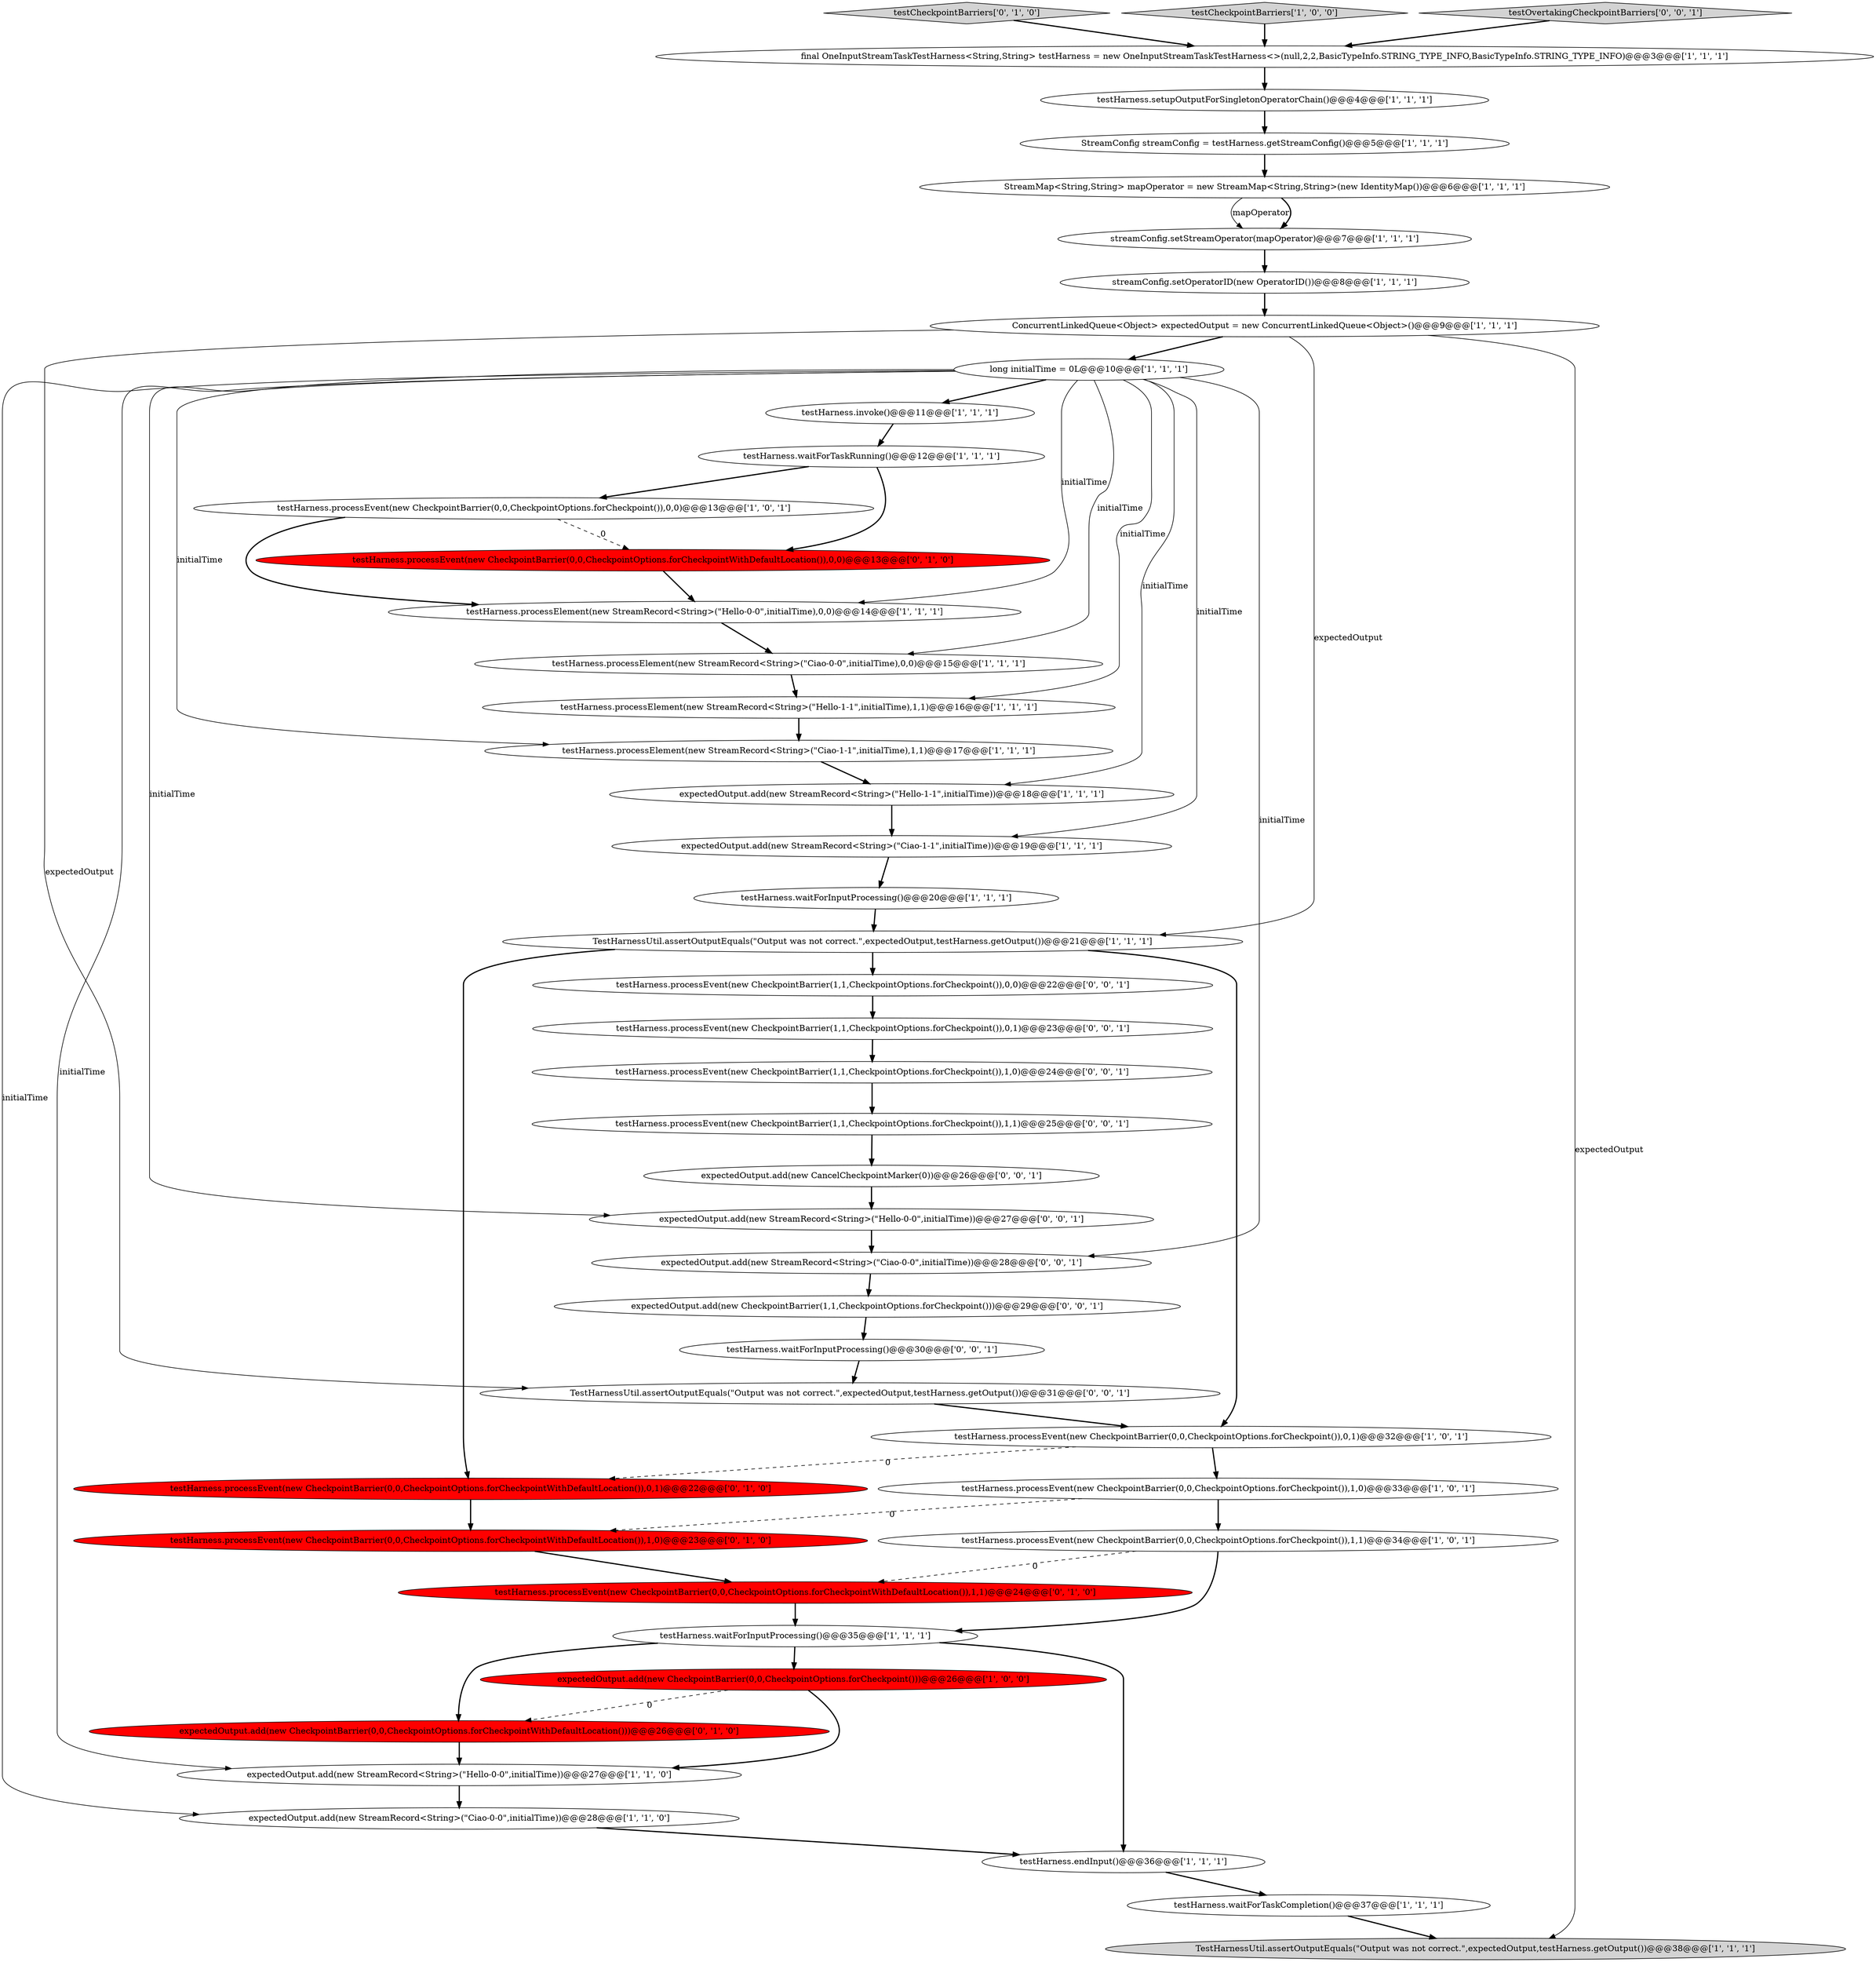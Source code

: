 digraph {
11 [style = filled, label = "testHarness.waitForTaskCompletion()@@@37@@@['1', '1', '1']", fillcolor = white, shape = ellipse image = "AAA0AAABBB1BBB"];
29 [style = filled, label = "testHarness.processElement(new StreamRecord<String>(\"Ciao-1-1\",initialTime),1,1)@@@17@@@['1', '1', '1']", fillcolor = white, shape = ellipse image = "AAA0AAABBB1BBB"];
37 [style = filled, label = "expectedOutput.add(new StreamRecord<String>(\"Ciao-0-0\",initialTime))@@@28@@@['0', '0', '1']", fillcolor = white, shape = ellipse image = "AAA0AAABBB3BBB"];
24 [style = filled, label = "testHarness.processElement(new StreamRecord<String>(\"Hello-0-0\",initialTime),0,0)@@@14@@@['1', '1', '1']", fillcolor = white, shape = ellipse image = "AAA0AAABBB1BBB"];
18 [style = filled, label = "testHarness.processEvent(new CheckpointBarrier(0,0,CheckpointOptions.forCheckpoint()),0,0)@@@13@@@['1', '0', '1']", fillcolor = white, shape = ellipse image = "AAA0AAABBB1BBB"];
33 [style = filled, label = "testCheckpointBarriers['0', '1', '0']", fillcolor = lightgray, shape = diamond image = "AAA0AAABBB2BBB"];
14 [style = filled, label = "testHarness.processEvent(new CheckpointBarrier(0,0,CheckpointOptions.forCheckpoint()),1,0)@@@33@@@['1', '0', '1']", fillcolor = white, shape = ellipse image = "AAA0AAABBB1BBB"];
27 [style = filled, label = "ConcurrentLinkedQueue<Object> expectedOutput = new ConcurrentLinkedQueue<Object>()@@@9@@@['1', '1', '1']", fillcolor = white, shape = ellipse image = "AAA0AAABBB1BBB"];
40 [style = filled, label = "expectedOutput.add(new CheckpointBarrier(1,1,CheckpointOptions.forCheckpoint()))@@@29@@@['0', '0', '1']", fillcolor = white, shape = ellipse image = "AAA0AAABBB3BBB"];
0 [style = filled, label = "testHarness.setupOutputForSingletonOperatorChain()@@@4@@@['1', '1', '1']", fillcolor = white, shape = ellipse image = "AAA0AAABBB1BBB"];
41 [style = filled, label = "testHarness.waitForInputProcessing()@@@30@@@['0', '0', '1']", fillcolor = white, shape = ellipse image = "AAA0AAABBB3BBB"];
44 [style = filled, label = "expectedOutput.add(new CancelCheckpointMarker(0))@@@26@@@['0', '0', '1']", fillcolor = white, shape = ellipse image = "AAA0AAABBB3BBB"];
26 [style = filled, label = "StreamMap<String,String> mapOperator = new StreamMap<String,String>(new IdentityMap())@@@6@@@['1', '1', '1']", fillcolor = white, shape = ellipse image = "AAA0AAABBB1BBB"];
34 [style = filled, label = "testHarness.processEvent(new CheckpointBarrier(0,0,CheckpointOptions.forCheckpointWithDefaultLocation()),1,0)@@@23@@@['0', '1', '0']", fillcolor = red, shape = ellipse image = "AAA1AAABBB2BBB"];
19 [style = filled, label = "expectedOutput.add(new CheckpointBarrier(0,0,CheckpointOptions.forCheckpoint()))@@@26@@@['1', '0', '0']", fillcolor = red, shape = ellipse image = "AAA1AAABBB1BBB"];
30 [style = filled, label = "expectedOutput.add(new CheckpointBarrier(0,0,CheckpointOptions.forCheckpointWithDefaultLocation()))@@@26@@@['0', '1', '0']", fillcolor = red, shape = ellipse image = "AAA1AAABBB2BBB"];
12 [style = filled, label = "testHarness.processElement(new StreamRecord<String>(\"Ciao-0-0\",initialTime),0,0)@@@15@@@['1', '1', '1']", fillcolor = white, shape = ellipse image = "AAA0AAABBB1BBB"];
39 [style = filled, label = "testHarness.processEvent(new CheckpointBarrier(1,1,CheckpointOptions.forCheckpoint()),1,1)@@@25@@@['0', '0', '1']", fillcolor = white, shape = ellipse image = "AAA0AAABBB3BBB"];
23 [style = filled, label = "streamConfig.setStreamOperator(mapOperator)@@@7@@@['1', '1', '1']", fillcolor = white, shape = ellipse image = "AAA0AAABBB1BBB"];
6 [style = filled, label = "testHarness.invoke()@@@11@@@['1', '1', '1']", fillcolor = white, shape = ellipse image = "AAA0AAABBB1BBB"];
17 [style = filled, label = "streamConfig.setOperatorID(new OperatorID())@@@8@@@['1', '1', '1']", fillcolor = white, shape = ellipse image = "AAA0AAABBB1BBB"];
8 [style = filled, label = "testHarness.processElement(new StreamRecord<String>(\"Hello-1-1\",initialTime),1,1)@@@16@@@['1', '1', '1']", fillcolor = white, shape = ellipse image = "AAA0AAABBB1BBB"];
25 [style = filled, label = "TestHarnessUtil.assertOutputEquals(\"Output was not correct.\",expectedOutput,testHarness.getOutput())@@@21@@@['1', '1', '1']", fillcolor = white, shape = ellipse image = "AAA0AAABBB1BBB"];
38 [style = filled, label = "testHarness.processEvent(new CheckpointBarrier(1,1,CheckpointOptions.forCheckpoint()),0,1)@@@23@@@['0', '0', '1']", fillcolor = white, shape = ellipse image = "AAA0AAABBB3BBB"];
20 [style = filled, label = "testHarness.endInput()@@@36@@@['1', '1', '1']", fillcolor = white, shape = ellipse image = "AAA0AAABBB1BBB"];
31 [style = filled, label = "testHarness.processEvent(new CheckpointBarrier(0,0,CheckpointOptions.forCheckpointWithDefaultLocation()),0,1)@@@22@@@['0', '1', '0']", fillcolor = red, shape = ellipse image = "AAA1AAABBB2BBB"];
2 [style = filled, label = "testHarness.waitForTaskRunning()@@@12@@@['1', '1', '1']", fillcolor = white, shape = ellipse image = "AAA0AAABBB1BBB"];
1 [style = filled, label = "testHarness.processEvent(new CheckpointBarrier(0,0,CheckpointOptions.forCheckpoint()),0,1)@@@32@@@['1', '0', '1']", fillcolor = white, shape = ellipse image = "AAA0AAABBB1BBB"];
32 [style = filled, label = "testHarness.processEvent(new CheckpointBarrier(0,0,CheckpointOptions.forCheckpointWithDefaultLocation()),1,1)@@@24@@@['0', '1', '0']", fillcolor = red, shape = ellipse image = "AAA1AAABBB2BBB"];
35 [style = filled, label = "testHarness.processEvent(new CheckpointBarrier(0,0,CheckpointOptions.forCheckpointWithDefaultLocation()),0,0)@@@13@@@['0', '1', '0']", fillcolor = red, shape = ellipse image = "AAA1AAABBB2BBB"];
10 [style = filled, label = "testHarness.processEvent(new CheckpointBarrier(0,0,CheckpointOptions.forCheckpoint()),1,1)@@@34@@@['1', '0', '1']", fillcolor = white, shape = ellipse image = "AAA0AAABBB1BBB"];
7 [style = filled, label = "testHarness.waitForInputProcessing()@@@35@@@['1', '1', '1']", fillcolor = white, shape = ellipse image = "AAA0AAABBB1BBB"];
5 [style = filled, label = "StreamConfig streamConfig = testHarness.getStreamConfig()@@@5@@@['1', '1', '1']", fillcolor = white, shape = ellipse image = "AAA0AAABBB1BBB"];
16 [style = filled, label = "testCheckpointBarriers['1', '0', '0']", fillcolor = lightgray, shape = diamond image = "AAA0AAABBB1BBB"];
21 [style = filled, label = "final OneInputStreamTaskTestHarness<String,String> testHarness = new OneInputStreamTaskTestHarness<>(null,2,2,BasicTypeInfo.STRING_TYPE_INFO,BasicTypeInfo.STRING_TYPE_INFO)@@@3@@@['1', '1', '1']", fillcolor = white, shape = ellipse image = "AAA0AAABBB1BBB"];
46 [style = filled, label = "testOvertakingCheckpointBarriers['0', '0', '1']", fillcolor = lightgray, shape = diamond image = "AAA0AAABBB3BBB"];
42 [style = filled, label = "expectedOutput.add(new StreamRecord<String>(\"Hello-0-0\",initialTime))@@@27@@@['0', '0', '1']", fillcolor = white, shape = ellipse image = "AAA0AAABBB3BBB"];
13 [style = filled, label = "expectedOutput.add(new StreamRecord<String>(\"Hello-1-1\",initialTime))@@@18@@@['1', '1', '1']", fillcolor = white, shape = ellipse image = "AAA0AAABBB1BBB"];
15 [style = filled, label = "testHarness.waitForInputProcessing()@@@20@@@['1', '1', '1']", fillcolor = white, shape = ellipse image = "AAA0AAABBB1BBB"];
36 [style = filled, label = "testHarness.processEvent(new CheckpointBarrier(1,1,CheckpointOptions.forCheckpoint()),1,0)@@@24@@@['0', '0', '1']", fillcolor = white, shape = ellipse image = "AAA0AAABBB3BBB"];
9 [style = filled, label = "expectedOutput.add(new StreamRecord<String>(\"Ciao-0-0\",initialTime))@@@28@@@['1', '1', '0']", fillcolor = white, shape = ellipse image = "AAA0AAABBB1BBB"];
28 [style = filled, label = "expectedOutput.add(new StreamRecord<String>(\"Ciao-1-1\",initialTime))@@@19@@@['1', '1', '1']", fillcolor = white, shape = ellipse image = "AAA0AAABBB1BBB"];
3 [style = filled, label = "TestHarnessUtil.assertOutputEquals(\"Output was not correct.\",expectedOutput,testHarness.getOutput())@@@38@@@['1', '1', '1']", fillcolor = lightgray, shape = ellipse image = "AAA0AAABBB1BBB"];
4 [style = filled, label = "expectedOutput.add(new StreamRecord<String>(\"Hello-0-0\",initialTime))@@@27@@@['1', '1', '0']", fillcolor = white, shape = ellipse image = "AAA0AAABBB1BBB"];
43 [style = filled, label = "testHarness.processEvent(new CheckpointBarrier(1,1,CheckpointOptions.forCheckpoint()),0,0)@@@22@@@['0', '0', '1']", fillcolor = white, shape = ellipse image = "AAA0AAABBB3BBB"];
45 [style = filled, label = "TestHarnessUtil.assertOutputEquals(\"Output was not correct.\",expectedOutput,testHarness.getOutput())@@@31@@@['0', '0', '1']", fillcolor = white, shape = ellipse image = "AAA0AAABBB3BBB"];
22 [style = filled, label = "long initialTime = 0L@@@10@@@['1', '1', '1']", fillcolor = white, shape = ellipse image = "AAA0AAABBB1BBB"];
2->35 [style = bold, label=""];
4->9 [style = bold, label=""];
44->42 [style = bold, label=""];
24->12 [style = bold, label=""];
18->24 [style = bold, label=""];
25->1 [style = bold, label=""];
42->37 [style = bold, label=""];
28->15 [style = bold, label=""];
26->23 [style = solid, label="mapOperator"];
39->44 [style = bold, label=""];
21->0 [style = bold, label=""];
7->30 [style = bold, label=""];
14->34 [style = dashed, label="0"];
15->25 [style = bold, label=""];
1->31 [style = dashed, label="0"];
27->45 [style = solid, label="expectedOutput"];
22->24 [style = solid, label="initialTime"];
5->26 [style = bold, label=""];
14->10 [style = bold, label=""];
2->18 [style = bold, label=""];
38->36 [style = bold, label=""];
9->20 [style = bold, label=""];
25->43 [style = bold, label=""];
32->7 [style = bold, label=""];
27->25 [style = solid, label="expectedOutput"];
22->12 [style = solid, label="initialTime"];
7->20 [style = bold, label=""];
22->28 [style = solid, label="initialTime"];
22->4 [style = solid, label="initialTime"];
22->37 [style = solid, label="initialTime"];
27->22 [style = bold, label=""];
10->7 [style = bold, label=""];
36->39 [style = bold, label=""];
18->35 [style = dashed, label="0"];
31->34 [style = bold, label=""];
35->24 [style = bold, label=""];
25->31 [style = bold, label=""];
6->2 [style = bold, label=""];
45->1 [style = bold, label=""];
22->9 [style = solid, label="initialTime"];
46->21 [style = bold, label=""];
37->40 [style = bold, label=""];
43->38 [style = bold, label=""];
19->30 [style = dashed, label="0"];
22->8 [style = solid, label="initialTime"];
10->32 [style = dashed, label="0"];
11->3 [style = bold, label=""];
27->3 [style = solid, label="expectedOutput"];
12->8 [style = bold, label=""];
16->21 [style = bold, label=""];
30->4 [style = bold, label=""];
26->23 [style = bold, label=""];
40->41 [style = bold, label=""];
23->17 [style = bold, label=""];
34->32 [style = bold, label=""];
1->14 [style = bold, label=""];
41->45 [style = bold, label=""];
19->4 [style = bold, label=""];
22->42 [style = solid, label="initialTime"];
17->27 [style = bold, label=""];
13->28 [style = bold, label=""];
33->21 [style = bold, label=""];
22->29 [style = solid, label="initialTime"];
7->19 [style = bold, label=""];
8->29 [style = bold, label=""];
0->5 [style = bold, label=""];
22->13 [style = solid, label="initialTime"];
22->6 [style = bold, label=""];
20->11 [style = bold, label=""];
29->13 [style = bold, label=""];
}
